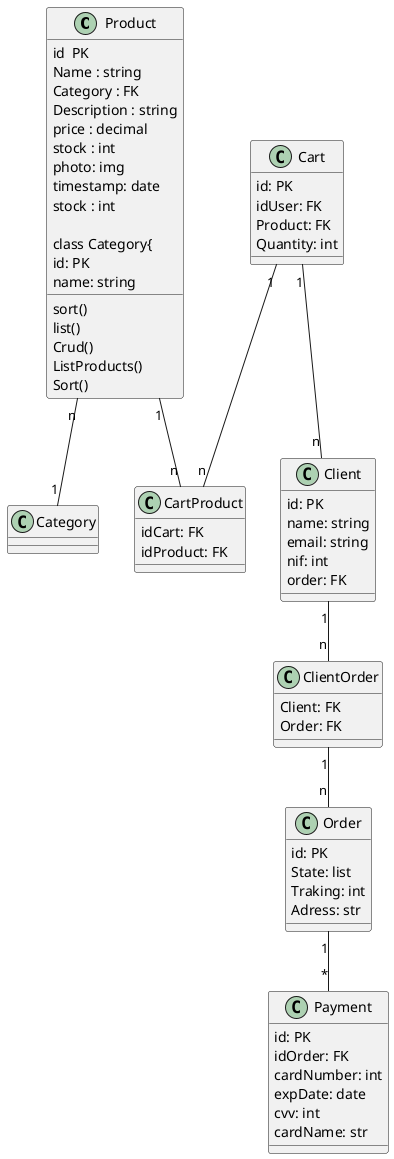 @startuml Farmacia

class Product{
    id  PK
    Name : string
    Category : FK
    Description : string
    price : decimal
    stock : int
    photo: img
    timestamp: date
    sort()
    list()    
    stock : int 
    Crud()
    ListProducts()
    Sort()

class Category{
    id: PK
    name: string
}

class Client{
    id: PK
    name: string
    email: string
    nif: int
    order: FK
    
}
class Order{
    id: PK
    State: list
    Traking: int
    Adress: str
    
}
class ClientOrder{
    Client: FK
    Order: FK
}

class Cart{
    id: PK
    idUser: FK
    Product: FK
    Quantity: int
}

class CartProduct{
    idCart: FK
    idProduct: FK
}

class Payment{
    id: PK
    idOrder: FK
    cardNumber: int
    expDate: date
    cvv: int
    cardName: str

} 

Order "1" -- "*" Payment
Product "1" -- "n" CartProduct
Product "n" -- "1" Category
Cart "1" -- "n" CartProduct
Cart "1" -- "n" Client
Client "1" -- "n" ClientOrder
ClientOrder "1" -- "n" Order

@enduml




